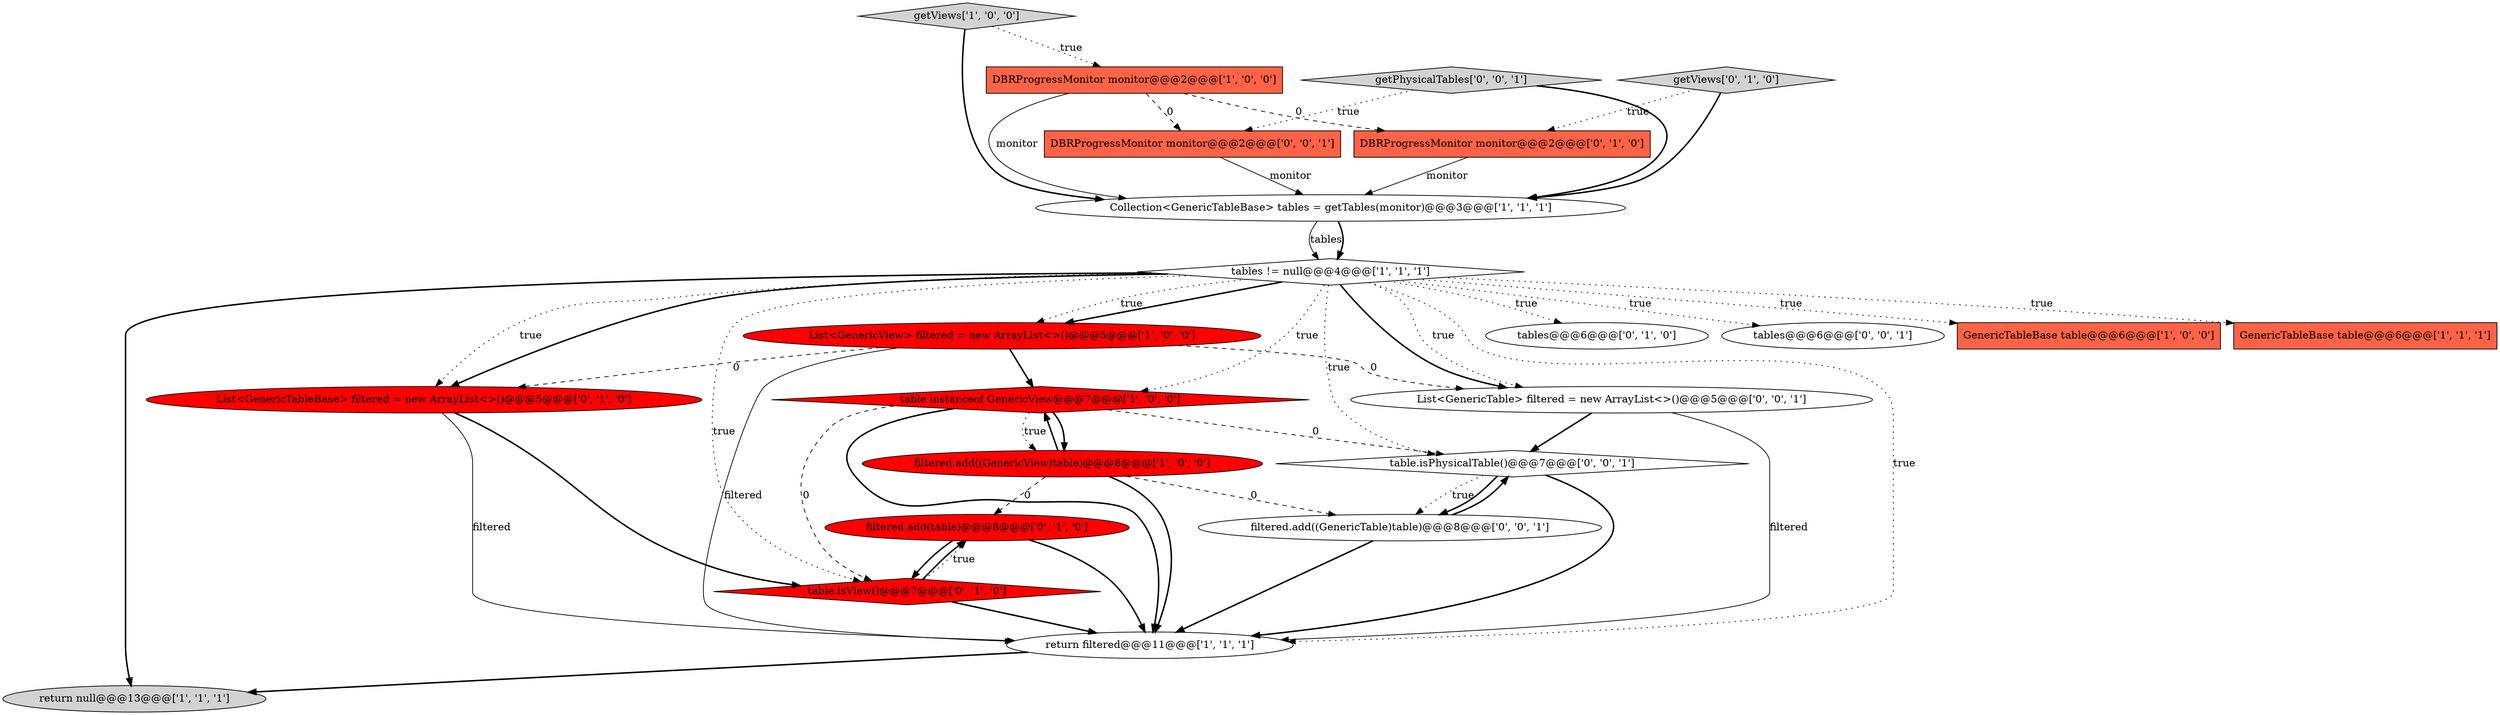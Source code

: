 digraph {
16 [style = filled, label = "filtered.add(table)@@@8@@@['0', '1', '0']", fillcolor = red, shape = ellipse image = "AAA1AAABBB2BBB"];
11 [style = filled, label = "table.isView()@@@7@@@['0', '1', '0']", fillcolor = red, shape = diamond image = "AAA1AAABBB2BBB"];
12 [style = filled, label = "tables@@@6@@@['0', '1', '0']", fillcolor = white, shape = ellipse image = "AAA0AAABBB2BBB"];
8 [style = filled, label = "DBRProgressMonitor monitor@@@2@@@['1', '0', '0']", fillcolor = tomato, shape = box image = "AAA1AAABBB1BBB"];
21 [style = filled, label = "tables@@@6@@@['0', '0', '1']", fillcolor = white, shape = ellipse image = "AAA0AAABBB3BBB"];
0 [style = filled, label = "return null@@@13@@@['1', '1', '1']", fillcolor = lightgray, shape = ellipse image = "AAA0AAABBB1BBB"];
7 [style = filled, label = "table instanceof GenericView@@@7@@@['1', '0', '0']", fillcolor = red, shape = diamond image = "AAA1AAABBB1BBB"];
19 [style = filled, label = "table.isPhysicalTable()@@@7@@@['0', '0', '1']", fillcolor = white, shape = diamond image = "AAA0AAABBB3BBB"];
4 [style = filled, label = "tables != null@@@4@@@['1', '1', '1']", fillcolor = white, shape = diamond image = "AAA0AAABBB1BBB"];
2 [style = filled, label = "getViews['1', '0', '0']", fillcolor = lightgray, shape = diamond image = "AAA0AAABBB1BBB"];
20 [style = filled, label = "filtered.add((GenericTable)table)@@@8@@@['0', '0', '1']", fillcolor = white, shape = ellipse image = "AAA0AAABBB3BBB"];
6 [style = filled, label = "Collection<GenericTableBase> tables = getTables(monitor)@@@3@@@['1', '1', '1']", fillcolor = white, shape = ellipse image = "AAA0AAABBB1BBB"];
3 [style = filled, label = "List<GenericView> filtered = new ArrayList<>()@@@5@@@['1', '0', '0']", fillcolor = red, shape = ellipse image = "AAA1AAABBB1BBB"];
22 [style = filled, label = "getPhysicalTables['0', '0', '1']", fillcolor = lightgray, shape = diamond image = "AAA0AAABBB3BBB"];
18 [style = filled, label = "List<GenericTable> filtered = new ArrayList<>()@@@5@@@['0', '0', '1']", fillcolor = white, shape = ellipse image = "AAA0AAABBB3BBB"];
1 [style = filled, label = "filtered.add((GenericView)table)@@@8@@@['1', '0', '0']", fillcolor = red, shape = ellipse image = "AAA1AAABBB1BBB"];
14 [style = filled, label = "getViews['0', '1', '0']", fillcolor = lightgray, shape = diamond image = "AAA0AAABBB2BBB"];
9 [style = filled, label = "GenericTableBase table@@@6@@@['1', '0', '0']", fillcolor = tomato, shape = box image = "AAA0AAABBB1BBB"];
13 [style = filled, label = "List<GenericTableBase> filtered = new ArrayList<>()@@@5@@@['0', '1', '0']", fillcolor = red, shape = ellipse image = "AAA1AAABBB2BBB"];
17 [style = filled, label = "DBRProgressMonitor monitor@@@2@@@['0', '0', '1']", fillcolor = tomato, shape = box image = "AAA0AAABBB3BBB"];
15 [style = filled, label = "DBRProgressMonitor monitor@@@2@@@['0', '1', '0']", fillcolor = tomato, shape = box image = "AAA1AAABBB2BBB"];
5 [style = filled, label = "return filtered@@@11@@@['1', '1', '1']", fillcolor = white, shape = ellipse image = "AAA0AAABBB1BBB"];
10 [style = filled, label = "GenericTableBase table@@@6@@@['1', '1', '1']", fillcolor = tomato, shape = box image = "AAA0AAABBB1BBB"];
1->5 [style = bold, label=""];
11->16 [style = bold, label=""];
4->5 [style = dotted, label="true"];
4->3 [style = bold, label=""];
4->18 [style = dotted, label="true"];
13->5 [style = solid, label="filtered"];
7->1 [style = bold, label=""];
16->11 [style = bold, label=""];
4->10 [style = dotted, label="true"];
2->6 [style = bold, label=""];
19->20 [style = dotted, label="true"];
19->20 [style = bold, label=""];
18->5 [style = solid, label="filtered"];
8->15 [style = dashed, label="0"];
4->13 [style = bold, label=""];
3->18 [style = dashed, label="0"];
18->19 [style = bold, label=""];
7->11 [style = dashed, label="0"];
17->6 [style = solid, label="monitor"];
4->7 [style = dotted, label="true"];
4->11 [style = dotted, label="true"];
4->18 [style = bold, label=""];
15->6 [style = solid, label="monitor"];
6->4 [style = solid, label="tables"];
3->13 [style = dashed, label="0"];
3->5 [style = solid, label="filtered"];
1->7 [style = bold, label=""];
13->11 [style = bold, label=""];
4->19 [style = dotted, label="true"];
4->0 [style = bold, label=""];
20->5 [style = bold, label=""];
1->20 [style = dashed, label="0"];
19->5 [style = bold, label=""];
4->13 [style = dotted, label="true"];
6->4 [style = bold, label=""];
11->5 [style = bold, label=""];
14->15 [style = dotted, label="true"];
7->5 [style = bold, label=""];
4->21 [style = dotted, label="true"];
8->6 [style = solid, label="monitor"];
4->3 [style = dotted, label="true"];
5->0 [style = bold, label=""];
3->7 [style = bold, label=""];
7->19 [style = dashed, label="0"];
1->16 [style = dashed, label="0"];
16->5 [style = bold, label=""];
11->16 [style = dotted, label="true"];
8->17 [style = dashed, label="0"];
22->17 [style = dotted, label="true"];
4->9 [style = dotted, label="true"];
20->19 [style = bold, label=""];
7->1 [style = dotted, label="true"];
4->12 [style = dotted, label="true"];
14->6 [style = bold, label=""];
2->8 [style = dotted, label="true"];
22->6 [style = bold, label=""];
}
